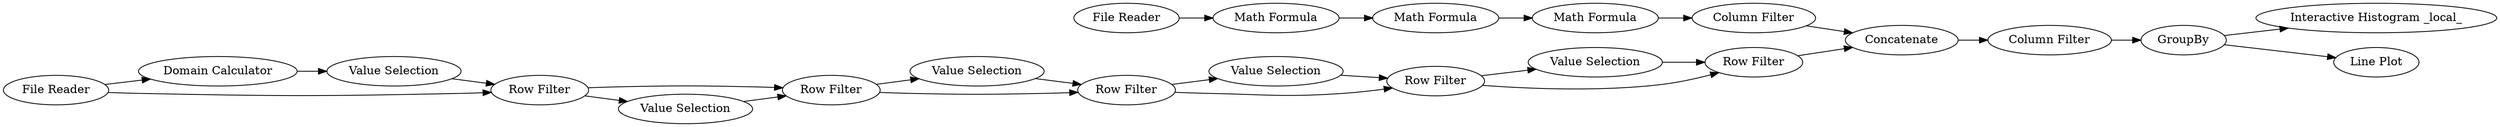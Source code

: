 digraph {
	13 -> 15
	15 -> 14
	28 -> 24
	14 -> 16
	14 -> 17
	11 -> 9
	5 -> 11
	13 -> 14
	19 -> 18
	27 -> 28
	5 -> 2
	12 -> 13
	2 -> 12
	24 -> 30
	26 -> 27
	17 -> 18
	25 -> 26
	29 -> 32
	18 -> 24
	29 -> 31
	30 -> 29
	9 -> 2
	2 -> 13
	17 -> 19
	23 -> 25
	16 -> 17
	27 [label="Math Formula"]
	9 [label="Value Selection"]
	18 [label="Row Filter"]
	26 [label="Math Formula"]
	32 [label="Interactive Histogram _local_"]
	17 [label="Row Filter"]
	19 [label="Value Selection"]
	24 [label=Concatenate]
	31 [label="Line Plot"]
	15 [label="Value Selection"]
	25 [label="Math Formula"]
	12 [label="Value Selection"]
	16 [label="Value Selection"]
	28 [label="Column Filter"]
	11 [label="Domain Calculator"]
	23 [label="File Reader"]
	14 [label="Row Filter"]
	5 [label="File Reader"]
	13 [label="Row Filter"]
	29 [label=GroupBy]
	30 [label="Column Filter"]
	2 [label="Row Filter"]
	rankdir=LR
}
